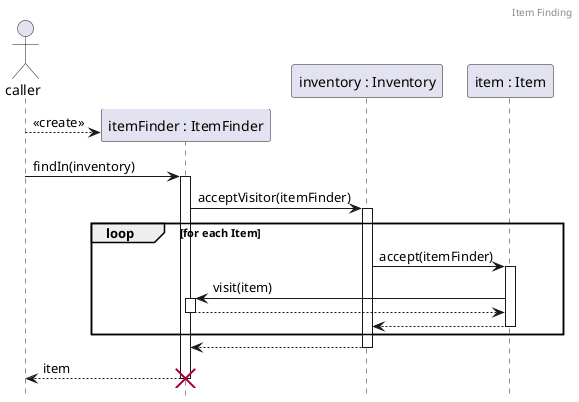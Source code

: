 @startuml ItemFinding
header Item Finding
hide footbox
actor caller
create participant ItemFinder as "itemFinder : ItemFinder"
participant Inventory as "inventory : Inventory"
participant Item as "item : Item"

caller --> ItemFinder  :  <<create>>
caller -> ItemFinder : findIn(inventory)
activate ItemFinder

ItemFinder -> Inventory : acceptVisitor(itemFinder)
activate Inventory

loop for each Item
Inventory -> Item : accept(itemFinder)
activate Item

Item -> ItemFinder : visit(item)
activate ItemFinder

' returns -------------------------------------
ItemFinder --> Item
deactivate ItemFinder

Item --> Inventory
deactivate Item
end

Inventory --> ItemFinder
deactivate Inventory

ItemFinder --> caller : item
destroy ItemFinder

@enduml